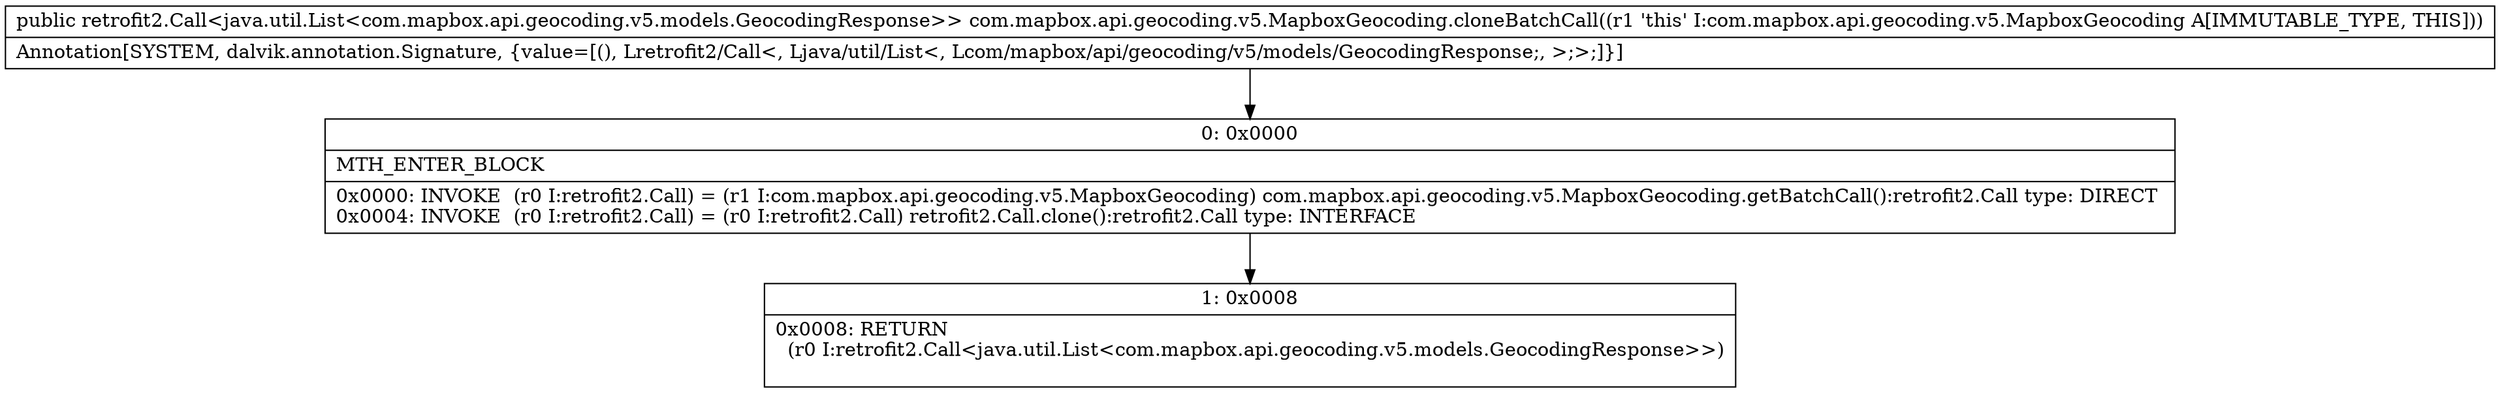 digraph "CFG forcom.mapbox.api.geocoding.v5.MapboxGeocoding.cloneBatchCall()Lretrofit2\/Call;" {
Node_0 [shape=record,label="{0\:\ 0x0000|MTH_ENTER_BLOCK\l|0x0000: INVOKE  (r0 I:retrofit2.Call) = (r1 I:com.mapbox.api.geocoding.v5.MapboxGeocoding) com.mapbox.api.geocoding.v5.MapboxGeocoding.getBatchCall():retrofit2.Call type: DIRECT \l0x0004: INVOKE  (r0 I:retrofit2.Call) = (r0 I:retrofit2.Call) retrofit2.Call.clone():retrofit2.Call type: INTERFACE \l}"];
Node_1 [shape=record,label="{1\:\ 0x0008|0x0008: RETURN  \l  (r0 I:retrofit2.Call\<java.util.List\<com.mapbox.api.geocoding.v5.models.GeocodingResponse\>\>)\l \l}"];
MethodNode[shape=record,label="{public retrofit2.Call\<java.util.List\<com.mapbox.api.geocoding.v5.models.GeocodingResponse\>\> com.mapbox.api.geocoding.v5.MapboxGeocoding.cloneBatchCall((r1 'this' I:com.mapbox.api.geocoding.v5.MapboxGeocoding A[IMMUTABLE_TYPE, THIS]))  | Annotation[SYSTEM, dalvik.annotation.Signature, \{value=[(), Lretrofit2\/Call\<, Ljava\/util\/List\<, Lcom\/mapbox\/api\/geocoding\/v5\/models\/GeocodingResponse;, \>;\>;]\}]\l}"];
MethodNode -> Node_0;
Node_0 -> Node_1;
}

